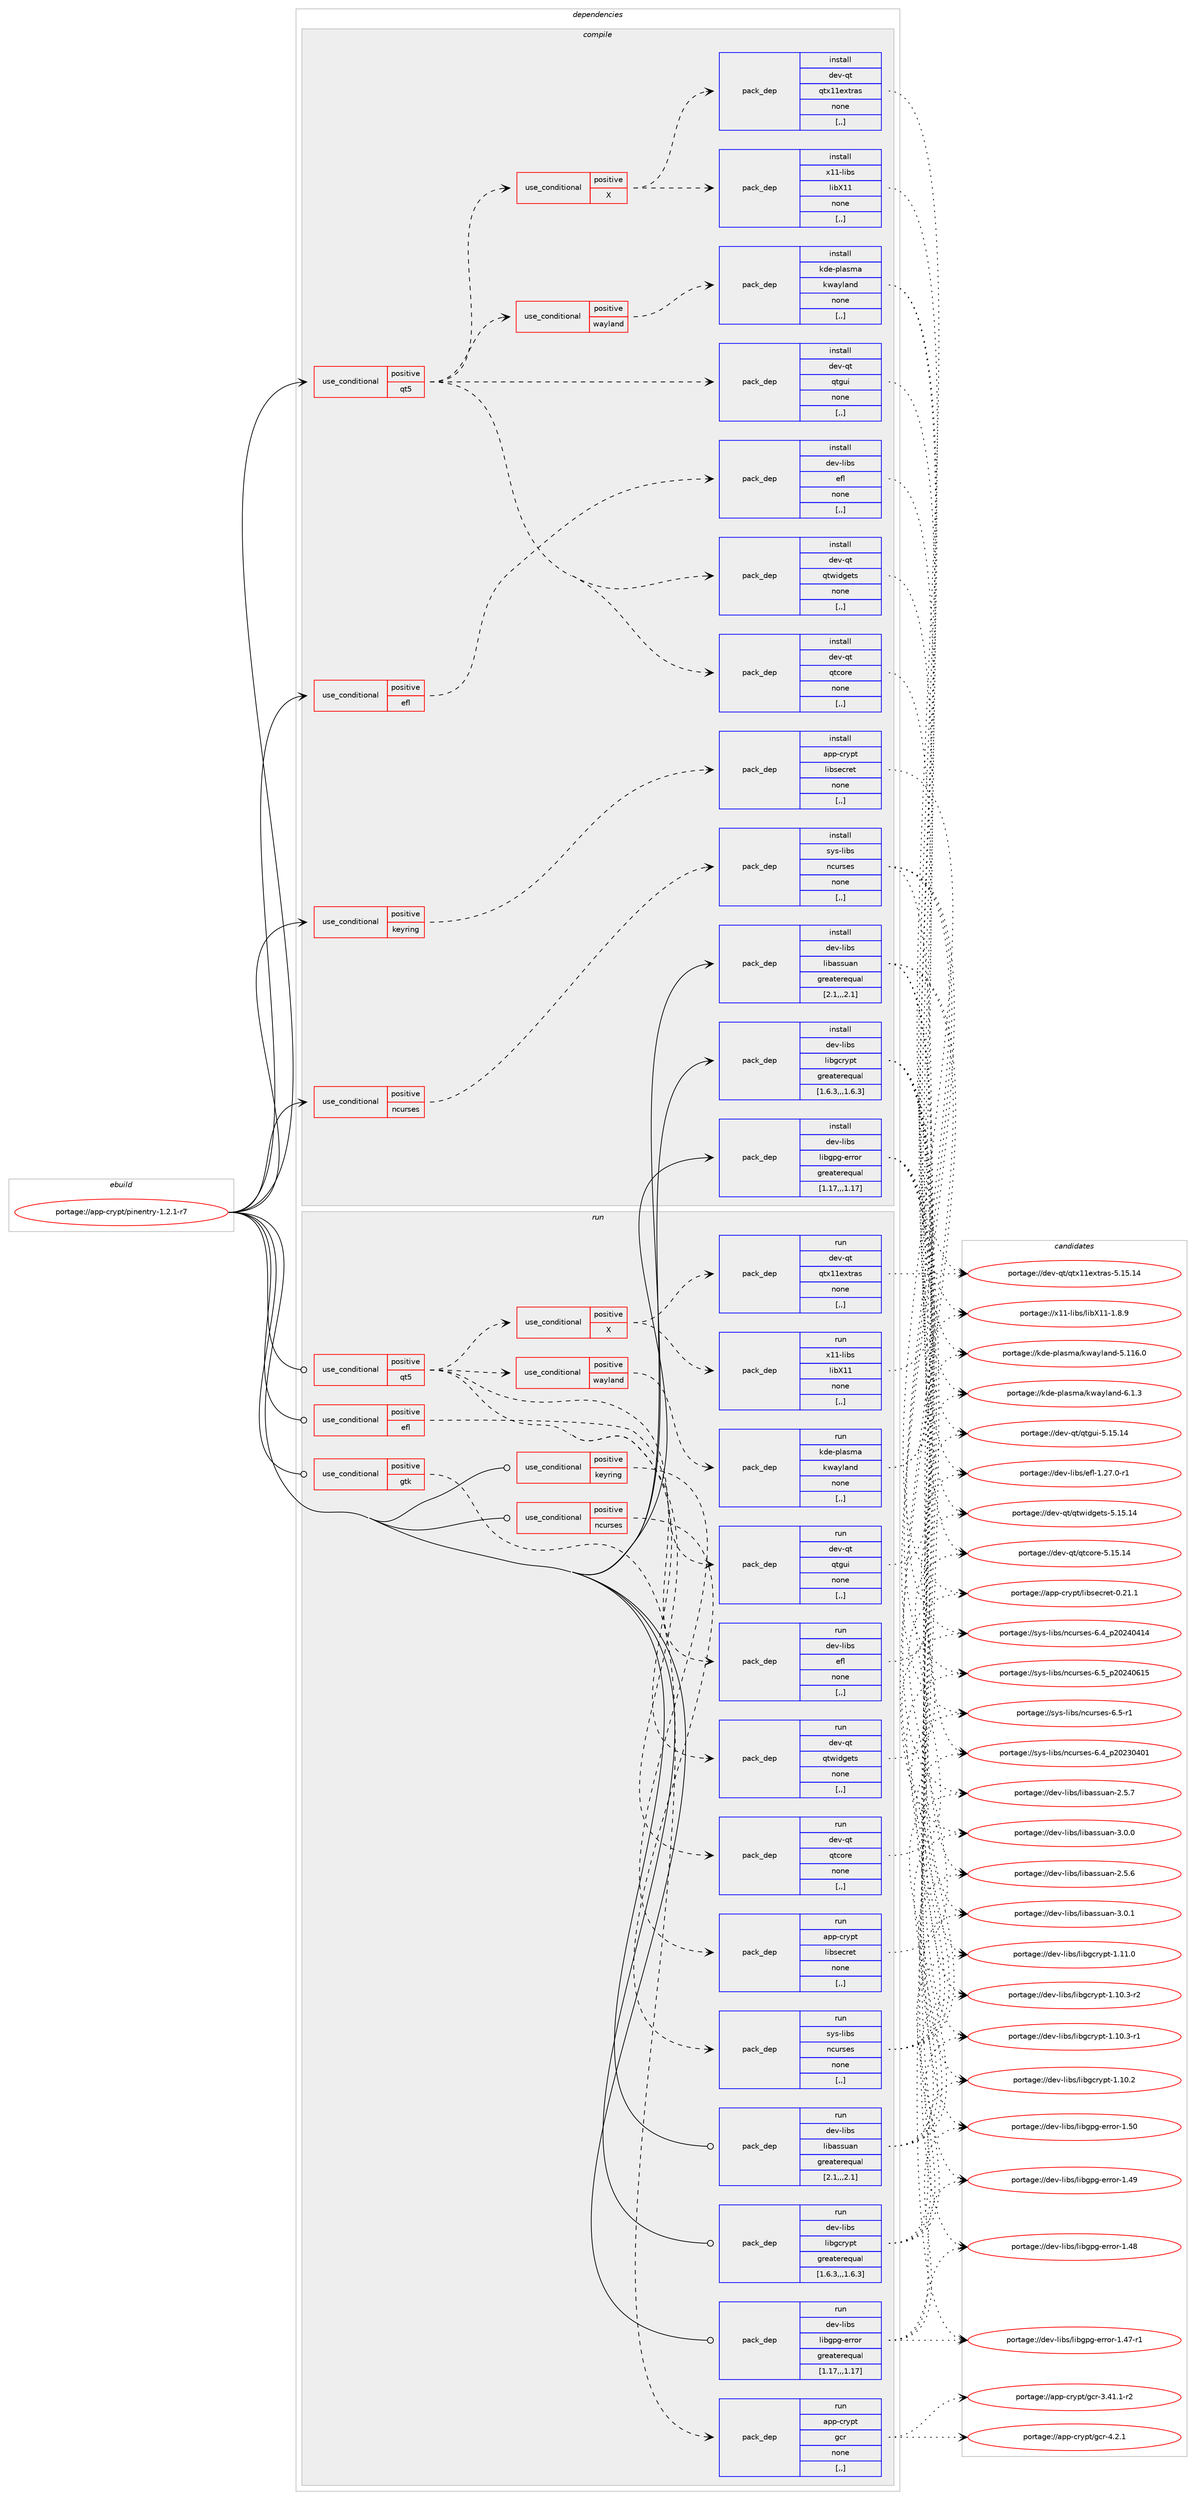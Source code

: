 digraph prolog {

# *************
# Graph options
# *************

newrank=true;
concentrate=true;
compound=true;
graph [rankdir=LR,fontname=Helvetica,fontsize=10,ranksep=1.5];#, ranksep=2.5, nodesep=0.2];
edge  [arrowhead=vee];
node  [fontname=Helvetica,fontsize=10];

# **********
# The ebuild
# **********

subgraph cluster_leftcol {
color=gray;
label=<<i>ebuild</i>>;
id [label="portage://app-crypt/pinentry-1.2.1-r7", color=red, width=4, href="../app-crypt/pinentry-1.2.1-r7.svg"];
}

# ****************
# The dependencies
# ****************

subgraph cluster_midcol {
color=gray;
label=<<i>dependencies</i>>;
subgraph cluster_compile {
fillcolor="#eeeeee";
style=filled;
label=<<i>compile</i>>;
subgraph cond3656 {
dependency13836 [label=<<TABLE BORDER="0" CELLBORDER="1" CELLSPACING="0" CELLPADDING="4"><TR><TD ROWSPAN="3" CELLPADDING="10">use_conditional</TD></TR><TR><TD>positive</TD></TR><TR><TD>efl</TD></TR></TABLE>>, shape=none, color=red];
subgraph pack10096 {
dependency13837 [label=<<TABLE BORDER="0" CELLBORDER="1" CELLSPACING="0" CELLPADDING="4" WIDTH="220"><TR><TD ROWSPAN="6" CELLPADDING="30">pack_dep</TD></TR><TR><TD WIDTH="110">install</TD></TR><TR><TD>dev-libs</TD></TR><TR><TD>efl</TD></TR><TR><TD>none</TD></TR><TR><TD>[,,]</TD></TR></TABLE>>, shape=none, color=blue];
}
dependency13836:e -> dependency13837:w [weight=20,style="dashed",arrowhead="vee"];
}
id:e -> dependency13836:w [weight=20,style="solid",arrowhead="vee"];
subgraph cond3657 {
dependency13838 [label=<<TABLE BORDER="0" CELLBORDER="1" CELLSPACING="0" CELLPADDING="4"><TR><TD ROWSPAN="3" CELLPADDING="10">use_conditional</TD></TR><TR><TD>positive</TD></TR><TR><TD>keyring</TD></TR></TABLE>>, shape=none, color=red];
subgraph pack10097 {
dependency13839 [label=<<TABLE BORDER="0" CELLBORDER="1" CELLSPACING="0" CELLPADDING="4" WIDTH="220"><TR><TD ROWSPAN="6" CELLPADDING="30">pack_dep</TD></TR><TR><TD WIDTH="110">install</TD></TR><TR><TD>app-crypt</TD></TR><TR><TD>libsecret</TD></TR><TR><TD>none</TD></TR><TR><TD>[,,]</TD></TR></TABLE>>, shape=none, color=blue];
}
dependency13838:e -> dependency13839:w [weight=20,style="dashed",arrowhead="vee"];
}
id:e -> dependency13838:w [weight=20,style="solid",arrowhead="vee"];
subgraph cond3658 {
dependency13840 [label=<<TABLE BORDER="0" CELLBORDER="1" CELLSPACING="0" CELLPADDING="4"><TR><TD ROWSPAN="3" CELLPADDING="10">use_conditional</TD></TR><TR><TD>positive</TD></TR><TR><TD>ncurses</TD></TR></TABLE>>, shape=none, color=red];
subgraph pack10098 {
dependency13841 [label=<<TABLE BORDER="0" CELLBORDER="1" CELLSPACING="0" CELLPADDING="4" WIDTH="220"><TR><TD ROWSPAN="6" CELLPADDING="30">pack_dep</TD></TR><TR><TD WIDTH="110">install</TD></TR><TR><TD>sys-libs</TD></TR><TR><TD>ncurses</TD></TR><TR><TD>none</TD></TR><TR><TD>[,,]</TD></TR></TABLE>>, shape=none, color=blue];
}
dependency13840:e -> dependency13841:w [weight=20,style="dashed",arrowhead="vee"];
}
id:e -> dependency13840:w [weight=20,style="solid",arrowhead="vee"];
subgraph cond3659 {
dependency13842 [label=<<TABLE BORDER="0" CELLBORDER="1" CELLSPACING="0" CELLPADDING="4"><TR><TD ROWSPAN="3" CELLPADDING="10">use_conditional</TD></TR><TR><TD>positive</TD></TR><TR><TD>qt5</TD></TR></TABLE>>, shape=none, color=red];
subgraph pack10099 {
dependency13843 [label=<<TABLE BORDER="0" CELLBORDER="1" CELLSPACING="0" CELLPADDING="4" WIDTH="220"><TR><TD ROWSPAN="6" CELLPADDING="30">pack_dep</TD></TR><TR><TD WIDTH="110">install</TD></TR><TR><TD>dev-qt</TD></TR><TR><TD>qtcore</TD></TR><TR><TD>none</TD></TR><TR><TD>[,,]</TD></TR></TABLE>>, shape=none, color=blue];
}
dependency13842:e -> dependency13843:w [weight=20,style="dashed",arrowhead="vee"];
subgraph pack10100 {
dependency13844 [label=<<TABLE BORDER="0" CELLBORDER="1" CELLSPACING="0" CELLPADDING="4" WIDTH="220"><TR><TD ROWSPAN="6" CELLPADDING="30">pack_dep</TD></TR><TR><TD WIDTH="110">install</TD></TR><TR><TD>dev-qt</TD></TR><TR><TD>qtgui</TD></TR><TR><TD>none</TD></TR><TR><TD>[,,]</TD></TR></TABLE>>, shape=none, color=blue];
}
dependency13842:e -> dependency13844:w [weight=20,style="dashed",arrowhead="vee"];
subgraph pack10101 {
dependency13845 [label=<<TABLE BORDER="0" CELLBORDER="1" CELLSPACING="0" CELLPADDING="4" WIDTH="220"><TR><TD ROWSPAN="6" CELLPADDING="30">pack_dep</TD></TR><TR><TD WIDTH="110">install</TD></TR><TR><TD>dev-qt</TD></TR><TR><TD>qtwidgets</TD></TR><TR><TD>none</TD></TR><TR><TD>[,,]</TD></TR></TABLE>>, shape=none, color=blue];
}
dependency13842:e -> dependency13845:w [weight=20,style="dashed",arrowhead="vee"];
subgraph cond3660 {
dependency13846 [label=<<TABLE BORDER="0" CELLBORDER="1" CELLSPACING="0" CELLPADDING="4"><TR><TD ROWSPAN="3" CELLPADDING="10">use_conditional</TD></TR><TR><TD>positive</TD></TR><TR><TD>wayland</TD></TR></TABLE>>, shape=none, color=red];
subgraph pack10102 {
dependency13847 [label=<<TABLE BORDER="0" CELLBORDER="1" CELLSPACING="0" CELLPADDING="4" WIDTH="220"><TR><TD ROWSPAN="6" CELLPADDING="30">pack_dep</TD></TR><TR><TD WIDTH="110">install</TD></TR><TR><TD>kde-plasma</TD></TR><TR><TD>kwayland</TD></TR><TR><TD>none</TD></TR><TR><TD>[,,]</TD></TR></TABLE>>, shape=none, color=blue];
}
dependency13846:e -> dependency13847:w [weight=20,style="dashed",arrowhead="vee"];
}
dependency13842:e -> dependency13846:w [weight=20,style="dashed",arrowhead="vee"];
subgraph cond3661 {
dependency13848 [label=<<TABLE BORDER="0" CELLBORDER="1" CELLSPACING="0" CELLPADDING="4"><TR><TD ROWSPAN="3" CELLPADDING="10">use_conditional</TD></TR><TR><TD>positive</TD></TR><TR><TD>X</TD></TR></TABLE>>, shape=none, color=red];
subgraph pack10103 {
dependency13849 [label=<<TABLE BORDER="0" CELLBORDER="1" CELLSPACING="0" CELLPADDING="4" WIDTH="220"><TR><TD ROWSPAN="6" CELLPADDING="30">pack_dep</TD></TR><TR><TD WIDTH="110">install</TD></TR><TR><TD>dev-qt</TD></TR><TR><TD>qtx11extras</TD></TR><TR><TD>none</TD></TR><TR><TD>[,,]</TD></TR></TABLE>>, shape=none, color=blue];
}
dependency13848:e -> dependency13849:w [weight=20,style="dashed",arrowhead="vee"];
subgraph pack10104 {
dependency13850 [label=<<TABLE BORDER="0" CELLBORDER="1" CELLSPACING="0" CELLPADDING="4" WIDTH="220"><TR><TD ROWSPAN="6" CELLPADDING="30">pack_dep</TD></TR><TR><TD WIDTH="110">install</TD></TR><TR><TD>x11-libs</TD></TR><TR><TD>libX11</TD></TR><TR><TD>none</TD></TR><TR><TD>[,,]</TD></TR></TABLE>>, shape=none, color=blue];
}
dependency13848:e -> dependency13850:w [weight=20,style="dashed",arrowhead="vee"];
}
dependency13842:e -> dependency13848:w [weight=20,style="dashed",arrowhead="vee"];
}
id:e -> dependency13842:w [weight=20,style="solid",arrowhead="vee"];
subgraph pack10105 {
dependency13851 [label=<<TABLE BORDER="0" CELLBORDER="1" CELLSPACING="0" CELLPADDING="4" WIDTH="220"><TR><TD ROWSPAN="6" CELLPADDING="30">pack_dep</TD></TR><TR><TD WIDTH="110">install</TD></TR><TR><TD>dev-libs</TD></TR><TR><TD>libassuan</TD></TR><TR><TD>greaterequal</TD></TR><TR><TD>[2.1,,,2.1]</TD></TR></TABLE>>, shape=none, color=blue];
}
id:e -> dependency13851:w [weight=20,style="solid",arrowhead="vee"];
subgraph pack10106 {
dependency13852 [label=<<TABLE BORDER="0" CELLBORDER="1" CELLSPACING="0" CELLPADDING="4" WIDTH="220"><TR><TD ROWSPAN="6" CELLPADDING="30">pack_dep</TD></TR><TR><TD WIDTH="110">install</TD></TR><TR><TD>dev-libs</TD></TR><TR><TD>libgcrypt</TD></TR><TR><TD>greaterequal</TD></TR><TR><TD>[1.6.3,,,1.6.3]</TD></TR></TABLE>>, shape=none, color=blue];
}
id:e -> dependency13852:w [weight=20,style="solid",arrowhead="vee"];
subgraph pack10107 {
dependency13853 [label=<<TABLE BORDER="0" CELLBORDER="1" CELLSPACING="0" CELLPADDING="4" WIDTH="220"><TR><TD ROWSPAN="6" CELLPADDING="30">pack_dep</TD></TR><TR><TD WIDTH="110">install</TD></TR><TR><TD>dev-libs</TD></TR><TR><TD>libgpg-error</TD></TR><TR><TD>greaterequal</TD></TR><TR><TD>[1.17,,,1.17]</TD></TR></TABLE>>, shape=none, color=blue];
}
id:e -> dependency13853:w [weight=20,style="solid",arrowhead="vee"];
}
subgraph cluster_compileandrun {
fillcolor="#eeeeee";
style=filled;
label=<<i>compile and run</i>>;
}
subgraph cluster_run {
fillcolor="#eeeeee";
style=filled;
label=<<i>run</i>>;
subgraph cond3662 {
dependency13854 [label=<<TABLE BORDER="0" CELLBORDER="1" CELLSPACING="0" CELLPADDING="4"><TR><TD ROWSPAN="3" CELLPADDING="10">use_conditional</TD></TR><TR><TD>positive</TD></TR><TR><TD>efl</TD></TR></TABLE>>, shape=none, color=red];
subgraph pack10108 {
dependency13855 [label=<<TABLE BORDER="0" CELLBORDER="1" CELLSPACING="0" CELLPADDING="4" WIDTH="220"><TR><TD ROWSPAN="6" CELLPADDING="30">pack_dep</TD></TR><TR><TD WIDTH="110">run</TD></TR><TR><TD>dev-libs</TD></TR><TR><TD>efl</TD></TR><TR><TD>none</TD></TR><TR><TD>[,,]</TD></TR></TABLE>>, shape=none, color=blue];
}
dependency13854:e -> dependency13855:w [weight=20,style="dashed",arrowhead="vee"];
}
id:e -> dependency13854:w [weight=20,style="solid",arrowhead="odot"];
subgraph cond3663 {
dependency13856 [label=<<TABLE BORDER="0" CELLBORDER="1" CELLSPACING="0" CELLPADDING="4"><TR><TD ROWSPAN="3" CELLPADDING="10">use_conditional</TD></TR><TR><TD>positive</TD></TR><TR><TD>gtk</TD></TR></TABLE>>, shape=none, color=red];
subgraph pack10109 {
dependency13857 [label=<<TABLE BORDER="0" CELLBORDER="1" CELLSPACING="0" CELLPADDING="4" WIDTH="220"><TR><TD ROWSPAN="6" CELLPADDING="30">pack_dep</TD></TR><TR><TD WIDTH="110">run</TD></TR><TR><TD>app-crypt</TD></TR><TR><TD>gcr</TD></TR><TR><TD>none</TD></TR><TR><TD>[,,]</TD></TR></TABLE>>, shape=none, color=blue];
}
dependency13856:e -> dependency13857:w [weight=20,style="dashed",arrowhead="vee"];
}
id:e -> dependency13856:w [weight=20,style="solid",arrowhead="odot"];
subgraph cond3664 {
dependency13858 [label=<<TABLE BORDER="0" CELLBORDER="1" CELLSPACING="0" CELLPADDING="4"><TR><TD ROWSPAN="3" CELLPADDING="10">use_conditional</TD></TR><TR><TD>positive</TD></TR><TR><TD>keyring</TD></TR></TABLE>>, shape=none, color=red];
subgraph pack10110 {
dependency13859 [label=<<TABLE BORDER="0" CELLBORDER="1" CELLSPACING="0" CELLPADDING="4" WIDTH="220"><TR><TD ROWSPAN="6" CELLPADDING="30">pack_dep</TD></TR><TR><TD WIDTH="110">run</TD></TR><TR><TD>app-crypt</TD></TR><TR><TD>libsecret</TD></TR><TR><TD>none</TD></TR><TR><TD>[,,]</TD></TR></TABLE>>, shape=none, color=blue];
}
dependency13858:e -> dependency13859:w [weight=20,style="dashed",arrowhead="vee"];
}
id:e -> dependency13858:w [weight=20,style="solid",arrowhead="odot"];
subgraph cond3665 {
dependency13860 [label=<<TABLE BORDER="0" CELLBORDER="1" CELLSPACING="0" CELLPADDING="4"><TR><TD ROWSPAN="3" CELLPADDING="10">use_conditional</TD></TR><TR><TD>positive</TD></TR><TR><TD>ncurses</TD></TR></TABLE>>, shape=none, color=red];
subgraph pack10111 {
dependency13861 [label=<<TABLE BORDER="0" CELLBORDER="1" CELLSPACING="0" CELLPADDING="4" WIDTH="220"><TR><TD ROWSPAN="6" CELLPADDING="30">pack_dep</TD></TR><TR><TD WIDTH="110">run</TD></TR><TR><TD>sys-libs</TD></TR><TR><TD>ncurses</TD></TR><TR><TD>none</TD></TR><TR><TD>[,,]</TD></TR></TABLE>>, shape=none, color=blue];
}
dependency13860:e -> dependency13861:w [weight=20,style="dashed",arrowhead="vee"];
}
id:e -> dependency13860:w [weight=20,style="solid",arrowhead="odot"];
subgraph cond3666 {
dependency13862 [label=<<TABLE BORDER="0" CELLBORDER="1" CELLSPACING="0" CELLPADDING="4"><TR><TD ROWSPAN="3" CELLPADDING="10">use_conditional</TD></TR><TR><TD>positive</TD></TR><TR><TD>qt5</TD></TR></TABLE>>, shape=none, color=red];
subgraph pack10112 {
dependency13863 [label=<<TABLE BORDER="0" CELLBORDER="1" CELLSPACING="0" CELLPADDING="4" WIDTH="220"><TR><TD ROWSPAN="6" CELLPADDING="30">pack_dep</TD></TR><TR><TD WIDTH="110">run</TD></TR><TR><TD>dev-qt</TD></TR><TR><TD>qtcore</TD></TR><TR><TD>none</TD></TR><TR><TD>[,,]</TD></TR></TABLE>>, shape=none, color=blue];
}
dependency13862:e -> dependency13863:w [weight=20,style="dashed",arrowhead="vee"];
subgraph pack10113 {
dependency13864 [label=<<TABLE BORDER="0" CELLBORDER="1" CELLSPACING="0" CELLPADDING="4" WIDTH="220"><TR><TD ROWSPAN="6" CELLPADDING="30">pack_dep</TD></TR><TR><TD WIDTH="110">run</TD></TR><TR><TD>dev-qt</TD></TR><TR><TD>qtgui</TD></TR><TR><TD>none</TD></TR><TR><TD>[,,]</TD></TR></TABLE>>, shape=none, color=blue];
}
dependency13862:e -> dependency13864:w [weight=20,style="dashed",arrowhead="vee"];
subgraph pack10114 {
dependency13865 [label=<<TABLE BORDER="0" CELLBORDER="1" CELLSPACING="0" CELLPADDING="4" WIDTH="220"><TR><TD ROWSPAN="6" CELLPADDING="30">pack_dep</TD></TR><TR><TD WIDTH="110">run</TD></TR><TR><TD>dev-qt</TD></TR><TR><TD>qtwidgets</TD></TR><TR><TD>none</TD></TR><TR><TD>[,,]</TD></TR></TABLE>>, shape=none, color=blue];
}
dependency13862:e -> dependency13865:w [weight=20,style="dashed",arrowhead="vee"];
subgraph cond3667 {
dependency13866 [label=<<TABLE BORDER="0" CELLBORDER="1" CELLSPACING="0" CELLPADDING="4"><TR><TD ROWSPAN="3" CELLPADDING="10">use_conditional</TD></TR><TR><TD>positive</TD></TR><TR><TD>wayland</TD></TR></TABLE>>, shape=none, color=red];
subgraph pack10115 {
dependency13867 [label=<<TABLE BORDER="0" CELLBORDER="1" CELLSPACING="0" CELLPADDING="4" WIDTH="220"><TR><TD ROWSPAN="6" CELLPADDING="30">pack_dep</TD></TR><TR><TD WIDTH="110">run</TD></TR><TR><TD>kde-plasma</TD></TR><TR><TD>kwayland</TD></TR><TR><TD>none</TD></TR><TR><TD>[,,]</TD></TR></TABLE>>, shape=none, color=blue];
}
dependency13866:e -> dependency13867:w [weight=20,style="dashed",arrowhead="vee"];
}
dependency13862:e -> dependency13866:w [weight=20,style="dashed",arrowhead="vee"];
subgraph cond3668 {
dependency13868 [label=<<TABLE BORDER="0" CELLBORDER="1" CELLSPACING="0" CELLPADDING="4"><TR><TD ROWSPAN="3" CELLPADDING="10">use_conditional</TD></TR><TR><TD>positive</TD></TR><TR><TD>X</TD></TR></TABLE>>, shape=none, color=red];
subgraph pack10116 {
dependency13869 [label=<<TABLE BORDER="0" CELLBORDER="1" CELLSPACING="0" CELLPADDING="4" WIDTH="220"><TR><TD ROWSPAN="6" CELLPADDING="30">pack_dep</TD></TR><TR><TD WIDTH="110">run</TD></TR><TR><TD>dev-qt</TD></TR><TR><TD>qtx11extras</TD></TR><TR><TD>none</TD></TR><TR><TD>[,,]</TD></TR></TABLE>>, shape=none, color=blue];
}
dependency13868:e -> dependency13869:w [weight=20,style="dashed",arrowhead="vee"];
subgraph pack10117 {
dependency13870 [label=<<TABLE BORDER="0" CELLBORDER="1" CELLSPACING="0" CELLPADDING="4" WIDTH="220"><TR><TD ROWSPAN="6" CELLPADDING="30">pack_dep</TD></TR><TR><TD WIDTH="110">run</TD></TR><TR><TD>x11-libs</TD></TR><TR><TD>libX11</TD></TR><TR><TD>none</TD></TR><TR><TD>[,,]</TD></TR></TABLE>>, shape=none, color=blue];
}
dependency13868:e -> dependency13870:w [weight=20,style="dashed",arrowhead="vee"];
}
dependency13862:e -> dependency13868:w [weight=20,style="dashed",arrowhead="vee"];
}
id:e -> dependency13862:w [weight=20,style="solid",arrowhead="odot"];
subgraph pack10118 {
dependency13871 [label=<<TABLE BORDER="0" CELLBORDER="1" CELLSPACING="0" CELLPADDING="4" WIDTH="220"><TR><TD ROWSPAN="6" CELLPADDING="30">pack_dep</TD></TR><TR><TD WIDTH="110">run</TD></TR><TR><TD>dev-libs</TD></TR><TR><TD>libassuan</TD></TR><TR><TD>greaterequal</TD></TR><TR><TD>[2.1,,,2.1]</TD></TR></TABLE>>, shape=none, color=blue];
}
id:e -> dependency13871:w [weight=20,style="solid",arrowhead="odot"];
subgraph pack10119 {
dependency13872 [label=<<TABLE BORDER="0" CELLBORDER="1" CELLSPACING="0" CELLPADDING="4" WIDTH="220"><TR><TD ROWSPAN="6" CELLPADDING="30">pack_dep</TD></TR><TR><TD WIDTH="110">run</TD></TR><TR><TD>dev-libs</TD></TR><TR><TD>libgcrypt</TD></TR><TR><TD>greaterequal</TD></TR><TR><TD>[1.6.3,,,1.6.3]</TD></TR></TABLE>>, shape=none, color=blue];
}
id:e -> dependency13872:w [weight=20,style="solid",arrowhead="odot"];
subgraph pack10120 {
dependency13873 [label=<<TABLE BORDER="0" CELLBORDER="1" CELLSPACING="0" CELLPADDING="4" WIDTH="220"><TR><TD ROWSPAN="6" CELLPADDING="30">pack_dep</TD></TR><TR><TD WIDTH="110">run</TD></TR><TR><TD>dev-libs</TD></TR><TR><TD>libgpg-error</TD></TR><TR><TD>greaterequal</TD></TR><TR><TD>[1.17,,,1.17]</TD></TR></TABLE>>, shape=none, color=blue];
}
id:e -> dependency13873:w [weight=20,style="solid",arrowhead="odot"];
}
}

# **************
# The candidates
# **************

subgraph cluster_choices {
rank=same;
color=gray;
label=<<i>candidates</i>>;

subgraph choice10096 {
color=black;
nodesep=1;
choice100101118451081059811547101102108454946505546484511449 [label="portage://dev-libs/efl-1.27.0-r1", color=red, width=4,href="../dev-libs/efl-1.27.0-r1.svg"];
dependency13837:e -> choice100101118451081059811547101102108454946505546484511449:w [style=dotted,weight="100"];
}
subgraph choice10097 {
color=black;
nodesep=1;
choice97112112459911412111211647108105981151019911410111645484650494649 [label="portage://app-crypt/libsecret-0.21.1", color=red, width=4,href="../app-crypt/libsecret-0.21.1.svg"];
dependency13839:e -> choice97112112459911412111211647108105981151019911410111645484650494649:w [style=dotted,weight="100"];
}
subgraph choice10098 {
color=black;
nodesep=1;
choice1151211154510810598115471109911711411510111545544653951125048505248544953 [label="portage://sys-libs/ncurses-6.5_p20240615", color=red, width=4,href="../sys-libs/ncurses-6.5_p20240615.svg"];
choice11512111545108105981154711099117114115101115455446534511449 [label="portage://sys-libs/ncurses-6.5-r1", color=red, width=4,href="../sys-libs/ncurses-6.5-r1.svg"];
choice1151211154510810598115471109911711411510111545544652951125048505248524952 [label="portage://sys-libs/ncurses-6.4_p20240414", color=red, width=4,href="../sys-libs/ncurses-6.4_p20240414.svg"];
choice1151211154510810598115471109911711411510111545544652951125048505148524849 [label="portage://sys-libs/ncurses-6.4_p20230401", color=red, width=4,href="../sys-libs/ncurses-6.4_p20230401.svg"];
dependency13841:e -> choice1151211154510810598115471109911711411510111545544653951125048505248544953:w [style=dotted,weight="100"];
dependency13841:e -> choice11512111545108105981154711099117114115101115455446534511449:w [style=dotted,weight="100"];
dependency13841:e -> choice1151211154510810598115471109911711411510111545544652951125048505248524952:w [style=dotted,weight="100"];
dependency13841:e -> choice1151211154510810598115471109911711411510111545544652951125048505148524849:w [style=dotted,weight="100"];
}
subgraph choice10099 {
color=black;
nodesep=1;
choice1001011184511311647113116991111141014553464953464952 [label="portage://dev-qt/qtcore-5.15.14", color=red, width=4,href="../dev-qt/qtcore-5.15.14.svg"];
dependency13843:e -> choice1001011184511311647113116991111141014553464953464952:w [style=dotted,weight="100"];
}
subgraph choice10100 {
color=black;
nodesep=1;
choice10010111845113116471131161031171054553464953464952 [label="portage://dev-qt/qtgui-5.15.14", color=red, width=4,href="../dev-qt/qtgui-5.15.14.svg"];
dependency13844:e -> choice10010111845113116471131161031171054553464953464952:w [style=dotted,weight="100"];
}
subgraph choice10101 {
color=black;
nodesep=1;
choice10010111845113116471131161191051001031011161154553464953464952 [label="portage://dev-qt/qtwidgets-5.15.14", color=red, width=4,href="../dev-qt/qtwidgets-5.15.14.svg"];
dependency13845:e -> choice10010111845113116471131161191051001031011161154553464953464952:w [style=dotted,weight="100"];
}
subgraph choice10102 {
color=black;
nodesep=1;
choice107100101451121089711510997471071199712110897110100455446494651 [label="portage://kde-plasma/kwayland-6.1.3", color=red, width=4,href="../kde-plasma/kwayland-6.1.3.svg"];
choice1071001014511210897115109974710711997121108971101004553464949544648 [label="portage://kde-plasma/kwayland-5.116.0", color=red, width=4,href="../kde-plasma/kwayland-5.116.0.svg"];
dependency13847:e -> choice107100101451121089711510997471071199712110897110100455446494651:w [style=dotted,weight="100"];
dependency13847:e -> choice1071001014511210897115109974710711997121108971101004553464949544648:w [style=dotted,weight="100"];
}
subgraph choice10103 {
color=black;
nodesep=1;
choice10010111845113116471131161204949101120116114971154553464953464952 [label="portage://dev-qt/qtx11extras-5.15.14", color=red, width=4,href="../dev-qt/qtx11extras-5.15.14.svg"];
dependency13849:e -> choice10010111845113116471131161204949101120116114971154553464953464952:w [style=dotted,weight="100"];
}
subgraph choice10104 {
color=black;
nodesep=1;
choice120494945108105981154710810598884949454946564657 [label="portage://x11-libs/libX11-1.8.9", color=red, width=4,href="../x11-libs/libX11-1.8.9.svg"];
dependency13850:e -> choice120494945108105981154710810598884949454946564657:w [style=dotted,weight="100"];
}
subgraph choice10105 {
color=black;
nodesep=1;
choice100101118451081059811547108105989711511511797110455146484649 [label="portage://dev-libs/libassuan-3.0.1", color=red, width=4,href="../dev-libs/libassuan-3.0.1.svg"];
choice100101118451081059811547108105989711511511797110455146484648 [label="portage://dev-libs/libassuan-3.0.0", color=red, width=4,href="../dev-libs/libassuan-3.0.0.svg"];
choice100101118451081059811547108105989711511511797110455046534655 [label="portage://dev-libs/libassuan-2.5.7", color=red, width=4,href="../dev-libs/libassuan-2.5.7.svg"];
choice100101118451081059811547108105989711511511797110455046534654 [label="portage://dev-libs/libassuan-2.5.6", color=red, width=4,href="../dev-libs/libassuan-2.5.6.svg"];
dependency13851:e -> choice100101118451081059811547108105989711511511797110455146484649:w [style=dotted,weight="100"];
dependency13851:e -> choice100101118451081059811547108105989711511511797110455146484648:w [style=dotted,weight="100"];
dependency13851:e -> choice100101118451081059811547108105989711511511797110455046534655:w [style=dotted,weight="100"];
dependency13851:e -> choice100101118451081059811547108105989711511511797110455046534654:w [style=dotted,weight="100"];
}
subgraph choice10106 {
color=black;
nodesep=1;
choice100101118451081059811547108105981039911412111211645494649494648 [label="portage://dev-libs/libgcrypt-1.11.0", color=red, width=4,href="../dev-libs/libgcrypt-1.11.0.svg"];
choice1001011184510810598115471081059810399114121112116454946494846514511450 [label="portage://dev-libs/libgcrypt-1.10.3-r2", color=red, width=4,href="../dev-libs/libgcrypt-1.10.3-r2.svg"];
choice1001011184510810598115471081059810399114121112116454946494846514511449 [label="portage://dev-libs/libgcrypt-1.10.3-r1", color=red, width=4,href="../dev-libs/libgcrypt-1.10.3-r1.svg"];
choice100101118451081059811547108105981039911412111211645494649484650 [label="portage://dev-libs/libgcrypt-1.10.2", color=red, width=4,href="../dev-libs/libgcrypt-1.10.2.svg"];
dependency13852:e -> choice100101118451081059811547108105981039911412111211645494649494648:w [style=dotted,weight="100"];
dependency13852:e -> choice1001011184510810598115471081059810399114121112116454946494846514511450:w [style=dotted,weight="100"];
dependency13852:e -> choice1001011184510810598115471081059810399114121112116454946494846514511449:w [style=dotted,weight="100"];
dependency13852:e -> choice100101118451081059811547108105981039911412111211645494649484650:w [style=dotted,weight="100"];
}
subgraph choice10107 {
color=black;
nodesep=1;
choice10010111845108105981154710810598103112103451011141141111144549465348 [label="portage://dev-libs/libgpg-error-1.50", color=red, width=4,href="../dev-libs/libgpg-error-1.50.svg"];
choice10010111845108105981154710810598103112103451011141141111144549465257 [label="portage://dev-libs/libgpg-error-1.49", color=red, width=4,href="../dev-libs/libgpg-error-1.49.svg"];
choice10010111845108105981154710810598103112103451011141141111144549465256 [label="portage://dev-libs/libgpg-error-1.48", color=red, width=4,href="../dev-libs/libgpg-error-1.48.svg"];
choice100101118451081059811547108105981031121034510111411411111445494652554511449 [label="portage://dev-libs/libgpg-error-1.47-r1", color=red, width=4,href="../dev-libs/libgpg-error-1.47-r1.svg"];
dependency13853:e -> choice10010111845108105981154710810598103112103451011141141111144549465348:w [style=dotted,weight="100"];
dependency13853:e -> choice10010111845108105981154710810598103112103451011141141111144549465257:w [style=dotted,weight="100"];
dependency13853:e -> choice10010111845108105981154710810598103112103451011141141111144549465256:w [style=dotted,weight="100"];
dependency13853:e -> choice100101118451081059811547108105981031121034510111411411111445494652554511449:w [style=dotted,weight="100"];
}
subgraph choice10108 {
color=black;
nodesep=1;
choice100101118451081059811547101102108454946505546484511449 [label="portage://dev-libs/efl-1.27.0-r1", color=red, width=4,href="../dev-libs/efl-1.27.0-r1.svg"];
dependency13855:e -> choice100101118451081059811547101102108454946505546484511449:w [style=dotted,weight="100"];
}
subgraph choice10109 {
color=black;
nodesep=1;
choice9711211245991141211121164710399114455246504649 [label="portage://app-crypt/gcr-4.2.1", color=red, width=4,href="../app-crypt/gcr-4.2.1.svg"];
choice9711211245991141211121164710399114455146524946494511450 [label="portage://app-crypt/gcr-3.41.1-r2", color=red, width=4,href="../app-crypt/gcr-3.41.1-r2.svg"];
dependency13857:e -> choice9711211245991141211121164710399114455246504649:w [style=dotted,weight="100"];
dependency13857:e -> choice9711211245991141211121164710399114455146524946494511450:w [style=dotted,weight="100"];
}
subgraph choice10110 {
color=black;
nodesep=1;
choice97112112459911412111211647108105981151019911410111645484650494649 [label="portage://app-crypt/libsecret-0.21.1", color=red, width=4,href="../app-crypt/libsecret-0.21.1.svg"];
dependency13859:e -> choice97112112459911412111211647108105981151019911410111645484650494649:w [style=dotted,weight="100"];
}
subgraph choice10111 {
color=black;
nodesep=1;
choice1151211154510810598115471109911711411510111545544653951125048505248544953 [label="portage://sys-libs/ncurses-6.5_p20240615", color=red, width=4,href="../sys-libs/ncurses-6.5_p20240615.svg"];
choice11512111545108105981154711099117114115101115455446534511449 [label="portage://sys-libs/ncurses-6.5-r1", color=red, width=4,href="../sys-libs/ncurses-6.5-r1.svg"];
choice1151211154510810598115471109911711411510111545544652951125048505248524952 [label="portage://sys-libs/ncurses-6.4_p20240414", color=red, width=4,href="../sys-libs/ncurses-6.4_p20240414.svg"];
choice1151211154510810598115471109911711411510111545544652951125048505148524849 [label="portage://sys-libs/ncurses-6.4_p20230401", color=red, width=4,href="../sys-libs/ncurses-6.4_p20230401.svg"];
dependency13861:e -> choice1151211154510810598115471109911711411510111545544653951125048505248544953:w [style=dotted,weight="100"];
dependency13861:e -> choice11512111545108105981154711099117114115101115455446534511449:w [style=dotted,weight="100"];
dependency13861:e -> choice1151211154510810598115471109911711411510111545544652951125048505248524952:w [style=dotted,weight="100"];
dependency13861:e -> choice1151211154510810598115471109911711411510111545544652951125048505148524849:w [style=dotted,weight="100"];
}
subgraph choice10112 {
color=black;
nodesep=1;
choice1001011184511311647113116991111141014553464953464952 [label="portage://dev-qt/qtcore-5.15.14", color=red, width=4,href="../dev-qt/qtcore-5.15.14.svg"];
dependency13863:e -> choice1001011184511311647113116991111141014553464953464952:w [style=dotted,weight="100"];
}
subgraph choice10113 {
color=black;
nodesep=1;
choice10010111845113116471131161031171054553464953464952 [label="portage://dev-qt/qtgui-5.15.14", color=red, width=4,href="../dev-qt/qtgui-5.15.14.svg"];
dependency13864:e -> choice10010111845113116471131161031171054553464953464952:w [style=dotted,weight="100"];
}
subgraph choice10114 {
color=black;
nodesep=1;
choice10010111845113116471131161191051001031011161154553464953464952 [label="portage://dev-qt/qtwidgets-5.15.14", color=red, width=4,href="../dev-qt/qtwidgets-5.15.14.svg"];
dependency13865:e -> choice10010111845113116471131161191051001031011161154553464953464952:w [style=dotted,weight="100"];
}
subgraph choice10115 {
color=black;
nodesep=1;
choice107100101451121089711510997471071199712110897110100455446494651 [label="portage://kde-plasma/kwayland-6.1.3", color=red, width=4,href="../kde-plasma/kwayland-6.1.3.svg"];
choice1071001014511210897115109974710711997121108971101004553464949544648 [label="portage://kde-plasma/kwayland-5.116.0", color=red, width=4,href="../kde-plasma/kwayland-5.116.0.svg"];
dependency13867:e -> choice107100101451121089711510997471071199712110897110100455446494651:w [style=dotted,weight="100"];
dependency13867:e -> choice1071001014511210897115109974710711997121108971101004553464949544648:w [style=dotted,weight="100"];
}
subgraph choice10116 {
color=black;
nodesep=1;
choice10010111845113116471131161204949101120116114971154553464953464952 [label="portage://dev-qt/qtx11extras-5.15.14", color=red, width=4,href="../dev-qt/qtx11extras-5.15.14.svg"];
dependency13869:e -> choice10010111845113116471131161204949101120116114971154553464953464952:w [style=dotted,weight="100"];
}
subgraph choice10117 {
color=black;
nodesep=1;
choice120494945108105981154710810598884949454946564657 [label="portage://x11-libs/libX11-1.8.9", color=red, width=4,href="../x11-libs/libX11-1.8.9.svg"];
dependency13870:e -> choice120494945108105981154710810598884949454946564657:w [style=dotted,weight="100"];
}
subgraph choice10118 {
color=black;
nodesep=1;
choice100101118451081059811547108105989711511511797110455146484649 [label="portage://dev-libs/libassuan-3.0.1", color=red, width=4,href="../dev-libs/libassuan-3.0.1.svg"];
choice100101118451081059811547108105989711511511797110455146484648 [label="portage://dev-libs/libassuan-3.0.0", color=red, width=4,href="../dev-libs/libassuan-3.0.0.svg"];
choice100101118451081059811547108105989711511511797110455046534655 [label="portage://dev-libs/libassuan-2.5.7", color=red, width=4,href="../dev-libs/libassuan-2.5.7.svg"];
choice100101118451081059811547108105989711511511797110455046534654 [label="portage://dev-libs/libassuan-2.5.6", color=red, width=4,href="../dev-libs/libassuan-2.5.6.svg"];
dependency13871:e -> choice100101118451081059811547108105989711511511797110455146484649:w [style=dotted,weight="100"];
dependency13871:e -> choice100101118451081059811547108105989711511511797110455146484648:w [style=dotted,weight="100"];
dependency13871:e -> choice100101118451081059811547108105989711511511797110455046534655:w [style=dotted,weight="100"];
dependency13871:e -> choice100101118451081059811547108105989711511511797110455046534654:w [style=dotted,weight="100"];
}
subgraph choice10119 {
color=black;
nodesep=1;
choice100101118451081059811547108105981039911412111211645494649494648 [label="portage://dev-libs/libgcrypt-1.11.0", color=red, width=4,href="../dev-libs/libgcrypt-1.11.0.svg"];
choice1001011184510810598115471081059810399114121112116454946494846514511450 [label="portage://dev-libs/libgcrypt-1.10.3-r2", color=red, width=4,href="../dev-libs/libgcrypt-1.10.3-r2.svg"];
choice1001011184510810598115471081059810399114121112116454946494846514511449 [label="portage://dev-libs/libgcrypt-1.10.3-r1", color=red, width=4,href="../dev-libs/libgcrypt-1.10.3-r1.svg"];
choice100101118451081059811547108105981039911412111211645494649484650 [label="portage://dev-libs/libgcrypt-1.10.2", color=red, width=4,href="../dev-libs/libgcrypt-1.10.2.svg"];
dependency13872:e -> choice100101118451081059811547108105981039911412111211645494649494648:w [style=dotted,weight="100"];
dependency13872:e -> choice1001011184510810598115471081059810399114121112116454946494846514511450:w [style=dotted,weight="100"];
dependency13872:e -> choice1001011184510810598115471081059810399114121112116454946494846514511449:w [style=dotted,weight="100"];
dependency13872:e -> choice100101118451081059811547108105981039911412111211645494649484650:w [style=dotted,weight="100"];
}
subgraph choice10120 {
color=black;
nodesep=1;
choice10010111845108105981154710810598103112103451011141141111144549465348 [label="portage://dev-libs/libgpg-error-1.50", color=red, width=4,href="../dev-libs/libgpg-error-1.50.svg"];
choice10010111845108105981154710810598103112103451011141141111144549465257 [label="portage://dev-libs/libgpg-error-1.49", color=red, width=4,href="../dev-libs/libgpg-error-1.49.svg"];
choice10010111845108105981154710810598103112103451011141141111144549465256 [label="portage://dev-libs/libgpg-error-1.48", color=red, width=4,href="../dev-libs/libgpg-error-1.48.svg"];
choice100101118451081059811547108105981031121034510111411411111445494652554511449 [label="portage://dev-libs/libgpg-error-1.47-r1", color=red, width=4,href="../dev-libs/libgpg-error-1.47-r1.svg"];
dependency13873:e -> choice10010111845108105981154710810598103112103451011141141111144549465348:w [style=dotted,weight="100"];
dependency13873:e -> choice10010111845108105981154710810598103112103451011141141111144549465257:w [style=dotted,weight="100"];
dependency13873:e -> choice10010111845108105981154710810598103112103451011141141111144549465256:w [style=dotted,weight="100"];
dependency13873:e -> choice100101118451081059811547108105981031121034510111411411111445494652554511449:w [style=dotted,weight="100"];
}
}

}
